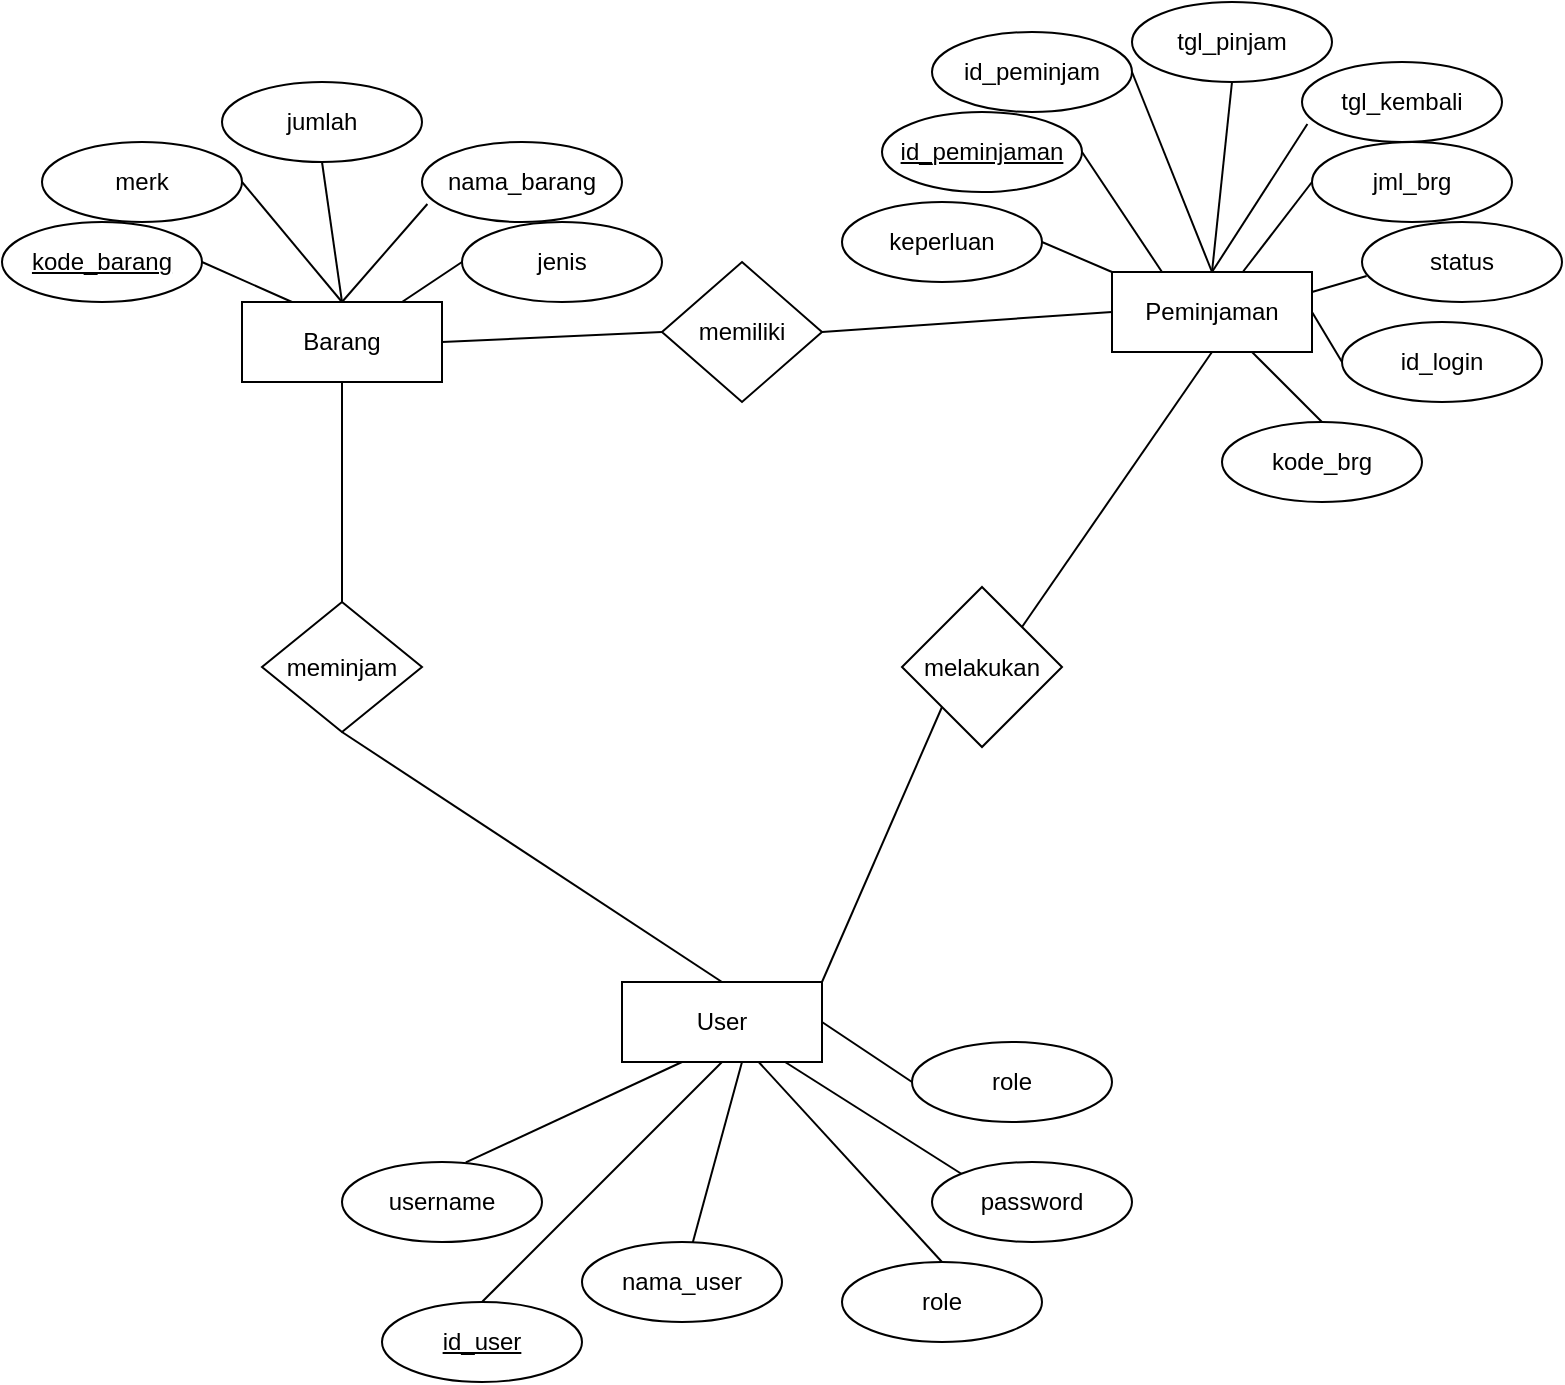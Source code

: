 <mxfile version="24.2.5" type="device">
  <diagram name="Page-1" id="R0PJRqFzV6mntJkE43em">
    <mxGraphModel dx="713" dy="913" grid="1" gridSize="10" guides="1" tooltips="1" connect="1" arrows="1" fold="1" page="1" pageScale="1" pageWidth="1100" pageHeight="850" math="0" shadow="0">
      <root>
        <mxCell id="0" />
        <mxCell id="1" parent="0" />
        <mxCell id="Zw0Ldjn2e0iVEmReVHG5-21" value="Barang" style="whiteSpace=wrap;html=1;align=center;" parent="1" vertex="1">
          <mxGeometry x="140" y="200" width="100" height="40" as="geometry" />
        </mxCell>
        <mxCell id="Zw0Ldjn2e0iVEmReVHG5-22" value="jumlah" style="ellipse;whiteSpace=wrap;html=1;align=center;" parent="1" vertex="1">
          <mxGeometry x="130" y="90" width="100" height="40" as="geometry" />
        </mxCell>
        <mxCell id="Zw0Ldjn2e0iVEmReVHG5-23" value="nama_barang" style="ellipse;whiteSpace=wrap;html=1;align=center;" parent="1" vertex="1">
          <mxGeometry x="230" y="120" width="100" height="40" as="geometry" />
        </mxCell>
        <mxCell id="Zw0Ldjn2e0iVEmReVHG5-24" value="jenis" style="ellipse;whiteSpace=wrap;html=1;align=center;" parent="1" vertex="1">
          <mxGeometry x="250" y="160" width="100" height="40" as="geometry" />
        </mxCell>
        <mxCell id="Zw0Ldjn2e0iVEmReVHG5-25" value="merk" style="ellipse;whiteSpace=wrap;html=1;align=center;" parent="1" vertex="1">
          <mxGeometry x="40" y="120" width="100" height="40" as="geometry" />
        </mxCell>
        <mxCell id="Zw0Ldjn2e0iVEmReVHG5-26" value="kode_barang" style="ellipse;whiteSpace=wrap;html=1;align=center;fontStyle=4;" parent="1" vertex="1">
          <mxGeometry x="20" y="160" width="100" height="40" as="geometry" />
        </mxCell>
        <mxCell id="Zw0Ldjn2e0iVEmReVHG5-27" value="" style="endArrow=none;html=1;rounded=0;exitX=0.5;exitY=0;exitDx=0;exitDy=0;entryX=0.5;entryY=1;entryDx=0;entryDy=0;" parent="1" source="Zw0Ldjn2e0iVEmReVHG5-21" target="Zw0Ldjn2e0iVEmReVHG5-22" edge="1">
          <mxGeometry relative="1" as="geometry">
            <mxPoint x="80" y="280" as="sourcePoint" />
            <mxPoint x="240" y="280" as="targetPoint" />
          </mxGeometry>
        </mxCell>
        <mxCell id="Zw0Ldjn2e0iVEmReVHG5-28" value="" style="endArrow=none;html=1;rounded=0;exitX=1;exitY=0.5;exitDx=0;exitDy=0;entryX=0.5;entryY=0;entryDx=0;entryDy=0;" parent="1" source="Zw0Ldjn2e0iVEmReVHG5-25" target="Zw0Ldjn2e0iVEmReVHG5-21" edge="1">
          <mxGeometry relative="1" as="geometry">
            <mxPoint x="140" y="180" as="sourcePoint" />
            <mxPoint x="300" y="180" as="targetPoint" />
          </mxGeometry>
        </mxCell>
        <mxCell id="Zw0Ldjn2e0iVEmReVHG5-29" value="" style="endArrow=none;html=1;rounded=0;exitX=1;exitY=0.5;exitDx=0;exitDy=0;entryX=0.25;entryY=0;entryDx=0;entryDy=0;" parent="1" source="Zw0Ldjn2e0iVEmReVHG5-26" target="Zw0Ldjn2e0iVEmReVHG5-21" edge="1">
          <mxGeometry relative="1" as="geometry">
            <mxPoint x="110" y="300" as="sourcePoint" />
            <mxPoint x="270" y="300" as="targetPoint" />
          </mxGeometry>
        </mxCell>
        <mxCell id="Zw0Ldjn2e0iVEmReVHG5-30" value="" style="endArrow=none;html=1;rounded=0;exitX=0.027;exitY=0.775;exitDx=0;exitDy=0;exitPerimeter=0;entryX=0.5;entryY=0;entryDx=0;entryDy=0;" parent="1" source="Zw0Ldjn2e0iVEmReVHG5-23" target="Zw0Ldjn2e0iVEmReVHG5-21" edge="1">
          <mxGeometry relative="1" as="geometry">
            <mxPoint x="220" y="310" as="sourcePoint" />
            <mxPoint x="380" y="310" as="targetPoint" />
          </mxGeometry>
        </mxCell>
        <mxCell id="Zw0Ldjn2e0iVEmReVHG5-31" value="" style="endArrow=none;html=1;rounded=0;exitX=0;exitY=0.5;exitDx=0;exitDy=0;" parent="1" source="Zw0Ldjn2e0iVEmReVHG5-24" target="Zw0Ldjn2e0iVEmReVHG5-21" edge="1">
          <mxGeometry relative="1" as="geometry">
            <mxPoint x="250" y="300" as="sourcePoint" />
            <mxPoint x="410" y="300" as="targetPoint" />
          </mxGeometry>
        </mxCell>
        <mxCell id="Zw0Ldjn2e0iVEmReVHG5-44" value="User" style="whiteSpace=wrap;html=1;align=center;" parent="1" vertex="1">
          <mxGeometry x="330" y="540" width="100" height="40" as="geometry" />
        </mxCell>
        <mxCell id="Zw0Ldjn2e0iVEmReVHG5-45" value="role" style="ellipse;whiteSpace=wrap;html=1;align=center;" parent="1" vertex="1">
          <mxGeometry x="440" y="680" width="100" height="40" as="geometry" />
        </mxCell>
        <mxCell id="Zw0Ldjn2e0iVEmReVHG5-48" value="nama_user" style="ellipse;whiteSpace=wrap;html=1;align=center;" parent="1" vertex="1">
          <mxGeometry x="310" y="670" width="100" height="40" as="geometry" />
        </mxCell>
        <mxCell id="Zw0Ldjn2e0iVEmReVHG5-49" value="id_user" style="ellipse;whiteSpace=wrap;html=1;align=center;fontStyle=4;" parent="1" vertex="1">
          <mxGeometry x="210" y="700" width="100" height="40" as="geometry" />
        </mxCell>
        <mxCell id="Zw0Ldjn2e0iVEmReVHG5-50" value="" style="endArrow=none;html=1;rounded=0;entryX=0.5;entryY=0;entryDx=0;entryDy=0;" parent="1" source="Zw0Ldjn2e0iVEmReVHG5-44" target="Zw0Ldjn2e0iVEmReVHG5-45" edge="1">
          <mxGeometry relative="1" as="geometry">
            <mxPoint x="250" y="660" as="sourcePoint" />
            <mxPoint x="410" y="660" as="targetPoint" />
          </mxGeometry>
        </mxCell>
        <mxCell id="Zw0Ldjn2e0iVEmReVHG5-51" value="" style="endArrow=none;html=1;rounded=0;entryX=0.6;entryY=1;entryDx=0;entryDy=0;entryPerimeter=0;" parent="1" source="Zw0Ldjn2e0iVEmReVHG5-48" target="Zw0Ldjn2e0iVEmReVHG5-44" edge="1">
          <mxGeometry relative="1" as="geometry">
            <mxPoint x="310" y="560" as="sourcePoint" />
            <mxPoint x="470" y="560" as="targetPoint" />
          </mxGeometry>
        </mxCell>
        <mxCell id="Zw0Ldjn2e0iVEmReVHG5-52" value="" style="endArrow=none;html=1;rounded=0;exitX=0.5;exitY=0;exitDx=0;exitDy=0;entryX=0.5;entryY=1;entryDx=0;entryDy=0;" parent="1" source="Zw0Ldjn2e0iVEmReVHG5-49" target="Zw0Ldjn2e0iVEmReVHG5-44" edge="1">
          <mxGeometry relative="1" as="geometry">
            <mxPoint x="280" y="680" as="sourcePoint" />
            <mxPoint x="440" y="680" as="targetPoint" />
          </mxGeometry>
        </mxCell>
        <mxCell id="Zw0Ldjn2e0iVEmReVHG5-66" value="Peminjaman" style="whiteSpace=wrap;html=1;align=center;" parent="1" vertex="1">
          <mxGeometry x="575" y="185" width="100" height="40" as="geometry" />
        </mxCell>
        <mxCell id="Zw0Ldjn2e0iVEmReVHG5-67" value="tgl_pinjam" style="ellipse;whiteSpace=wrap;html=1;align=center;" parent="1" vertex="1">
          <mxGeometry x="585" y="50" width="100" height="40" as="geometry" />
        </mxCell>
        <mxCell id="Zw0Ldjn2e0iVEmReVHG5-68" value="tgl_kembali" style="ellipse;whiteSpace=wrap;html=1;align=center;" parent="1" vertex="1">
          <mxGeometry x="670" y="80" width="100" height="40" as="geometry" />
        </mxCell>
        <mxCell id="Zw0Ldjn2e0iVEmReVHG5-69" value="jml_brg" style="ellipse;whiteSpace=wrap;html=1;align=center;" parent="1" vertex="1">
          <mxGeometry x="675" y="120" width="100" height="40" as="geometry" />
        </mxCell>
        <mxCell id="Zw0Ldjn2e0iVEmReVHG5-70" value="id_peminjam" style="ellipse;whiteSpace=wrap;html=1;align=center;" parent="1" vertex="1">
          <mxGeometry x="485" y="65" width="100" height="40" as="geometry" />
        </mxCell>
        <mxCell id="Zw0Ldjn2e0iVEmReVHG5-71" value="id_peminjaman" style="ellipse;whiteSpace=wrap;html=1;align=center;fontStyle=4;" parent="1" vertex="1">
          <mxGeometry x="460" y="105" width="100" height="40" as="geometry" />
        </mxCell>
        <mxCell id="Zw0Ldjn2e0iVEmReVHG5-72" value="" style="endArrow=none;html=1;rounded=0;exitX=0.5;exitY=0;exitDx=0;exitDy=0;entryX=0.5;entryY=1;entryDx=0;entryDy=0;" parent="1" source="Zw0Ldjn2e0iVEmReVHG5-66" target="Zw0Ldjn2e0iVEmReVHG5-67" edge="1">
          <mxGeometry relative="1" as="geometry">
            <mxPoint x="515" y="265" as="sourcePoint" />
            <mxPoint x="675" y="265" as="targetPoint" />
          </mxGeometry>
        </mxCell>
        <mxCell id="Zw0Ldjn2e0iVEmReVHG5-73" value="" style="endArrow=none;html=1;rounded=0;exitX=1;exitY=0.5;exitDx=0;exitDy=0;entryX=0.5;entryY=0;entryDx=0;entryDy=0;" parent="1" source="Zw0Ldjn2e0iVEmReVHG5-70" target="Zw0Ldjn2e0iVEmReVHG5-66" edge="1">
          <mxGeometry relative="1" as="geometry">
            <mxPoint x="575" y="165" as="sourcePoint" />
            <mxPoint x="735" y="165" as="targetPoint" />
          </mxGeometry>
        </mxCell>
        <mxCell id="Zw0Ldjn2e0iVEmReVHG5-74" value="" style="endArrow=none;html=1;rounded=0;exitX=1;exitY=0.5;exitDx=0;exitDy=0;entryX=0.25;entryY=0;entryDx=0;entryDy=0;" parent="1" source="Zw0Ldjn2e0iVEmReVHG5-71" target="Zw0Ldjn2e0iVEmReVHG5-66" edge="1">
          <mxGeometry relative="1" as="geometry">
            <mxPoint x="545" y="285" as="sourcePoint" />
            <mxPoint x="705" y="285" as="targetPoint" />
          </mxGeometry>
        </mxCell>
        <mxCell id="Zw0Ldjn2e0iVEmReVHG5-75" value="" style="endArrow=none;html=1;rounded=0;exitX=0.027;exitY=0.775;exitDx=0;exitDy=0;exitPerimeter=0;entryX=0.5;entryY=0;entryDx=0;entryDy=0;" parent="1" source="Zw0Ldjn2e0iVEmReVHG5-68" target="Zw0Ldjn2e0iVEmReVHG5-66" edge="1">
          <mxGeometry relative="1" as="geometry">
            <mxPoint x="655" y="295" as="sourcePoint" />
            <mxPoint x="815" y="295" as="targetPoint" />
          </mxGeometry>
        </mxCell>
        <mxCell id="Zw0Ldjn2e0iVEmReVHG5-76" value="" style="endArrow=none;html=1;rounded=0;exitX=0;exitY=0.5;exitDx=0;exitDy=0;" parent="1" source="Zw0Ldjn2e0iVEmReVHG5-69" target="Zw0Ldjn2e0iVEmReVHG5-66" edge="1">
          <mxGeometry relative="1" as="geometry">
            <mxPoint x="685" y="285" as="sourcePoint" />
            <mxPoint x="845" y="285" as="targetPoint" />
          </mxGeometry>
        </mxCell>
        <mxCell id="Zw0Ldjn2e0iVEmReVHG5-78" value="keperluan" style="ellipse;whiteSpace=wrap;html=1;align=center;" parent="1" vertex="1">
          <mxGeometry x="440" y="150" width="100" height="40" as="geometry" />
        </mxCell>
        <mxCell id="Zw0Ldjn2e0iVEmReVHG5-79" value="status" style="ellipse;whiteSpace=wrap;html=1;align=center;" parent="1" vertex="1">
          <mxGeometry x="700" y="160" width="100" height="40" as="geometry" />
        </mxCell>
        <mxCell id="Zw0Ldjn2e0iVEmReVHG5-80" value="" style="endArrow=none;html=1;rounded=0;entryX=0;entryY=0;entryDx=0;entryDy=0;exitX=1;exitY=0.5;exitDx=0;exitDy=0;" parent="1" source="Zw0Ldjn2e0iVEmReVHG5-78" target="Zw0Ldjn2e0iVEmReVHG5-66" edge="1">
          <mxGeometry relative="1" as="geometry">
            <mxPoint x="520" y="220" as="sourcePoint" />
            <mxPoint x="680" y="220" as="targetPoint" />
          </mxGeometry>
        </mxCell>
        <mxCell id="Zw0Ldjn2e0iVEmReVHG5-81" value="" style="endArrow=none;html=1;rounded=0;exitX=1;exitY=0.25;exitDx=0;exitDy=0;entryX=0.023;entryY=0.675;entryDx=0;entryDy=0;entryPerimeter=0;" parent="1" source="Zw0Ldjn2e0iVEmReVHG5-66" target="Zw0Ldjn2e0iVEmReVHG5-79" edge="1">
          <mxGeometry relative="1" as="geometry">
            <mxPoint x="630" y="310" as="sourcePoint" />
            <mxPoint x="790" y="310" as="targetPoint" />
          </mxGeometry>
        </mxCell>
        <mxCell id="Zw0Ldjn2e0iVEmReVHG5-82" value="meminjam" style="rhombus;whiteSpace=wrap;html=1;" parent="1" vertex="1">
          <mxGeometry x="150" y="350" width="80" height="65" as="geometry" />
        </mxCell>
        <mxCell id="Zw0Ldjn2e0iVEmReVHG5-85" value="" style="endArrow=none;html=1;rounded=0;exitX=0.5;exitY=0;exitDx=0;exitDy=0;entryX=0.5;entryY=1;entryDx=0;entryDy=0;" parent="1" source="Zw0Ldjn2e0iVEmReVHG5-44" target="Zw0Ldjn2e0iVEmReVHG5-82" edge="1">
          <mxGeometry width="50" height="50" relative="1" as="geometry">
            <mxPoint x="220" y="420" as="sourcePoint" />
            <mxPoint x="270" y="370" as="targetPoint" />
          </mxGeometry>
        </mxCell>
        <mxCell id="Zw0Ldjn2e0iVEmReVHG5-86" value="" style="endArrow=none;html=1;rounded=0;exitX=0.5;exitY=0;exitDx=0;exitDy=0;entryX=0.5;entryY=1;entryDx=0;entryDy=0;" parent="1" source="Zw0Ldjn2e0iVEmReVHG5-82" target="Zw0Ldjn2e0iVEmReVHG5-21" edge="1">
          <mxGeometry width="50" height="50" relative="1" as="geometry">
            <mxPoint x="170" y="370" as="sourcePoint" />
            <mxPoint x="220" y="320" as="targetPoint" />
          </mxGeometry>
        </mxCell>
        <mxCell id="Zw0Ldjn2e0iVEmReVHG5-96" value="melakukan" style="rhombus;whiteSpace=wrap;html=1;" parent="1" vertex="1">
          <mxGeometry x="470" y="342.5" width="80" height="80" as="geometry" />
        </mxCell>
        <mxCell id="Zw0Ldjn2e0iVEmReVHG5-97" value="" style="endArrow=none;html=1;rounded=0;entryX=0;entryY=1;entryDx=0;entryDy=0;exitX=1;exitY=0;exitDx=0;exitDy=0;" parent="1" source="Zw0Ldjn2e0iVEmReVHG5-44" target="Zw0Ldjn2e0iVEmReVHG5-96" edge="1">
          <mxGeometry width="50" height="50" relative="1" as="geometry">
            <mxPoint x="390" y="460" as="sourcePoint" />
            <mxPoint x="440" y="410" as="targetPoint" />
          </mxGeometry>
        </mxCell>
        <mxCell id="Zw0Ldjn2e0iVEmReVHG5-98" value="" style="endArrow=none;html=1;rounded=0;entryX=0.5;entryY=1;entryDx=0;entryDy=0;exitX=1;exitY=0;exitDx=0;exitDy=0;" parent="1" source="Zw0Ldjn2e0iVEmReVHG5-96" target="Zw0Ldjn2e0iVEmReVHG5-66" edge="1">
          <mxGeometry width="50" height="50" relative="1" as="geometry">
            <mxPoint x="390" y="460" as="sourcePoint" />
            <mxPoint x="440" y="410" as="targetPoint" />
          </mxGeometry>
        </mxCell>
        <mxCell id="Zw0Ldjn2e0iVEmReVHG5-99" value="memiliki" style="rhombus;whiteSpace=wrap;html=1;" parent="1" vertex="1">
          <mxGeometry x="350" y="180" width="80" height="70" as="geometry" />
        </mxCell>
        <mxCell id="Zw0Ldjn2e0iVEmReVHG5-100" value="" style="endArrow=none;html=1;rounded=0;entryX=0;entryY=0.5;entryDx=0;entryDy=0;exitX=1;exitY=0.5;exitDx=0;exitDy=0;" parent="1" source="Zw0Ldjn2e0iVEmReVHG5-99" target="Zw0Ldjn2e0iVEmReVHG5-66" edge="1">
          <mxGeometry width="50" height="50" relative="1" as="geometry">
            <mxPoint x="390" y="460" as="sourcePoint" />
            <mxPoint x="440" y="410" as="targetPoint" />
          </mxGeometry>
        </mxCell>
        <mxCell id="Zw0Ldjn2e0iVEmReVHG5-101" value="" style="endArrow=none;html=1;rounded=0;entryX=0;entryY=0.5;entryDx=0;entryDy=0;exitX=1;exitY=0.5;exitDx=0;exitDy=0;" parent="1" source="Zw0Ldjn2e0iVEmReVHG5-21" target="Zw0Ldjn2e0iVEmReVHG5-99" edge="1">
          <mxGeometry width="50" height="50" relative="1" as="geometry">
            <mxPoint x="390" y="460" as="sourcePoint" />
            <mxPoint x="440" y="410" as="targetPoint" />
          </mxGeometry>
        </mxCell>
        <mxCell id="p9lxBLPKnSsun0s2dWua-1" value="user&lt;span style=&quot;background-color: initial;&quot;&gt;name&lt;/span&gt;" style="ellipse;whiteSpace=wrap;html=1;align=center;" parent="1" vertex="1">
          <mxGeometry x="190" y="630" width="100" height="40" as="geometry" />
        </mxCell>
        <mxCell id="p9lxBLPKnSsun0s2dWua-2" value="password" style="ellipse;whiteSpace=wrap;html=1;align=center;" parent="1" vertex="1">
          <mxGeometry x="485" y="630" width="100" height="40" as="geometry" />
        </mxCell>
        <mxCell id="p9lxBLPKnSsun0s2dWua-3" value="role" style="ellipse;whiteSpace=wrap;html=1;align=center;" parent="1" vertex="1">
          <mxGeometry x="475" y="570" width="100" height="40" as="geometry" />
        </mxCell>
        <mxCell id="p9lxBLPKnSsun0s2dWua-6" value="" style="endArrow=none;html=1;rounded=0;exitX=0.619;exitY=0.005;exitDx=0;exitDy=0;exitPerimeter=0;" parent="1" source="p9lxBLPKnSsun0s2dWua-1" edge="1">
          <mxGeometry relative="1" as="geometry">
            <mxPoint x="320" y="640" as="sourcePoint" />
            <mxPoint x="360" y="580" as="targetPoint" />
          </mxGeometry>
        </mxCell>
        <mxCell id="p9lxBLPKnSsun0s2dWua-7" value="" style="endArrow=none;html=1;rounded=0;exitX=1;exitY=0.5;exitDx=0;exitDy=0;entryX=0;entryY=0.5;entryDx=0;entryDy=0;" parent="1" source="Zw0Ldjn2e0iVEmReVHG5-44" target="p9lxBLPKnSsun0s2dWua-3" edge="1">
          <mxGeometry relative="1" as="geometry">
            <mxPoint x="420" y="570" as="sourcePoint" />
            <mxPoint x="580" y="570" as="targetPoint" />
          </mxGeometry>
        </mxCell>
        <mxCell id="p9lxBLPKnSsun0s2dWua-8" value="" style="endArrow=none;html=1;rounded=0;entryX=0;entryY=0;entryDx=0;entryDy=0;" parent="1" source="Zw0Ldjn2e0iVEmReVHG5-44" target="p9lxBLPKnSsun0s2dWua-2" edge="1">
          <mxGeometry relative="1" as="geometry">
            <mxPoint x="470" y="620" as="sourcePoint" />
            <mxPoint x="630" y="620" as="targetPoint" />
          </mxGeometry>
        </mxCell>
        <mxCell id="QencdgQ_doI7W-reA3y_-1" value="id_login" style="ellipse;whiteSpace=wrap;html=1;align=center;" parent="1" vertex="1">
          <mxGeometry x="690" y="210" width="100" height="40" as="geometry" />
        </mxCell>
        <mxCell id="QencdgQ_doI7W-reA3y_-2" value="" style="endArrow=none;html=1;rounded=0;entryX=1;entryY=0.5;entryDx=0;entryDy=0;exitX=0;exitY=0.5;exitDx=0;exitDy=0;" parent="1" source="QencdgQ_doI7W-reA3y_-1" target="Zw0Ldjn2e0iVEmReVHG5-66" edge="1">
          <mxGeometry width="50" height="50" relative="1" as="geometry">
            <mxPoint x="440" y="225" as="sourcePoint" />
            <mxPoint x="585" y="215" as="targetPoint" />
          </mxGeometry>
        </mxCell>
        <mxCell id="SxlEdgT1U8lCnWybL-6c-1" value="kode_brg" style="ellipse;whiteSpace=wrap;html=1;align=center;" vertex="1" parent="1">
          <mxGeometry x="630" y="260" width="100" height="40" as="geometry" />
        </mxCell>
        <mxCell id="SxlEdgT1U8lCnWybL-6c-2" value="" style="endArrow=none;html=1;rounded=0;exitX=0.5;exitY=0;exitDx=0;exitDy=0;" edge="1" parent="1" source="SxlEdgT1U8lCnWybL-6c-1" target="Zw0Ldjn2e0iVEmReVHG5-66">
          <mxGeometry width="50" height="50" relative="1" as="geometry">
            <mxPoint x="540" y="373" as="sourcePoint" />
            <mxPoint x="635" y="235" as="targetPoint" />
          </mxGeometry>
        </mxCell>
      </root>
    </mxGraphModel>
  </diagram>
</mxfile>
